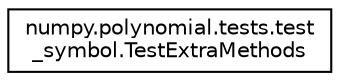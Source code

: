 digraph "Graphical Class Hierarchy"
{
 // LATEX_PDF_SIZE
  edge [fontname="Helvetica",fontsize="10",labelfontname="Helvetica",labelfontsize="10"];
  node [fontname="Helvetica",fontsize="10",shape=record];
  rankdir="LR";
  Node0 [label="numpy.polynomial.tests.test\l_symbol.TestExtraMethods",height=0.2,width=0.4,color="black", fillcolor="white", style="filled",URL="$classnumpy_1_1polynomial_1_1tests_1_1test__symbol_1_1TestExtraMethods.html",tooltip=" "];
}
